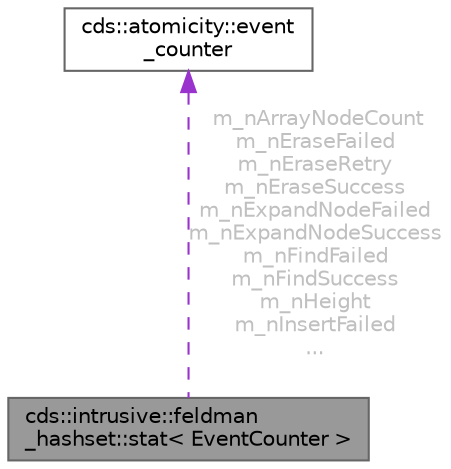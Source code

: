 digraph "cds::intrusive::feldman_hashset::stat&lt; EventCounter &gt;"
{
 // LATEX_PDF_SIZE
  bgcolor="transparent";
  edge [fontname=Helvetica,fontsize=10,labelfontname=Helvetica,labelfontsize=10];
  node [fontname=Helvetica,fontsize=10,shape=box,height=0.2,width=0.4];
  Node1 [id="Node000001",label="cds::intrusive::feldman\l_hashset::stat\< EventCounter \>",height=0.2,width=0.4,color="gray40", fillcolor="grey60", style="filled", fontcolor="black",tooltip="FeldmanHashSet internal statistics"];
  Node2 -> Node1 [id="edge1_Node000001_Node000002",dir="back",color="darkorchid3",style="dashed",tooltip=" ",label=" m_nArrayNodeCount\nm_nEraseFailed\nm_nEraseRetry\nm_nEraseSuccess\nm_nExpandNodeFailed\nm_nExpandNodeSuccess\nm_nFindFailed\nm_nFindSuccess\nm_nHeight\nm_nInsertFailed\n...",fontcolor="grey" ];
  Node2 [id="Node000002",label="cds::atomicity::event\l_counter",height=0.2,width=0.4,color="gray40", fillcolor="white", style="filled",URL="$classcds_1_1atomicity_1_1event__counter.html",tooltip="Atomic event counter."];
}
